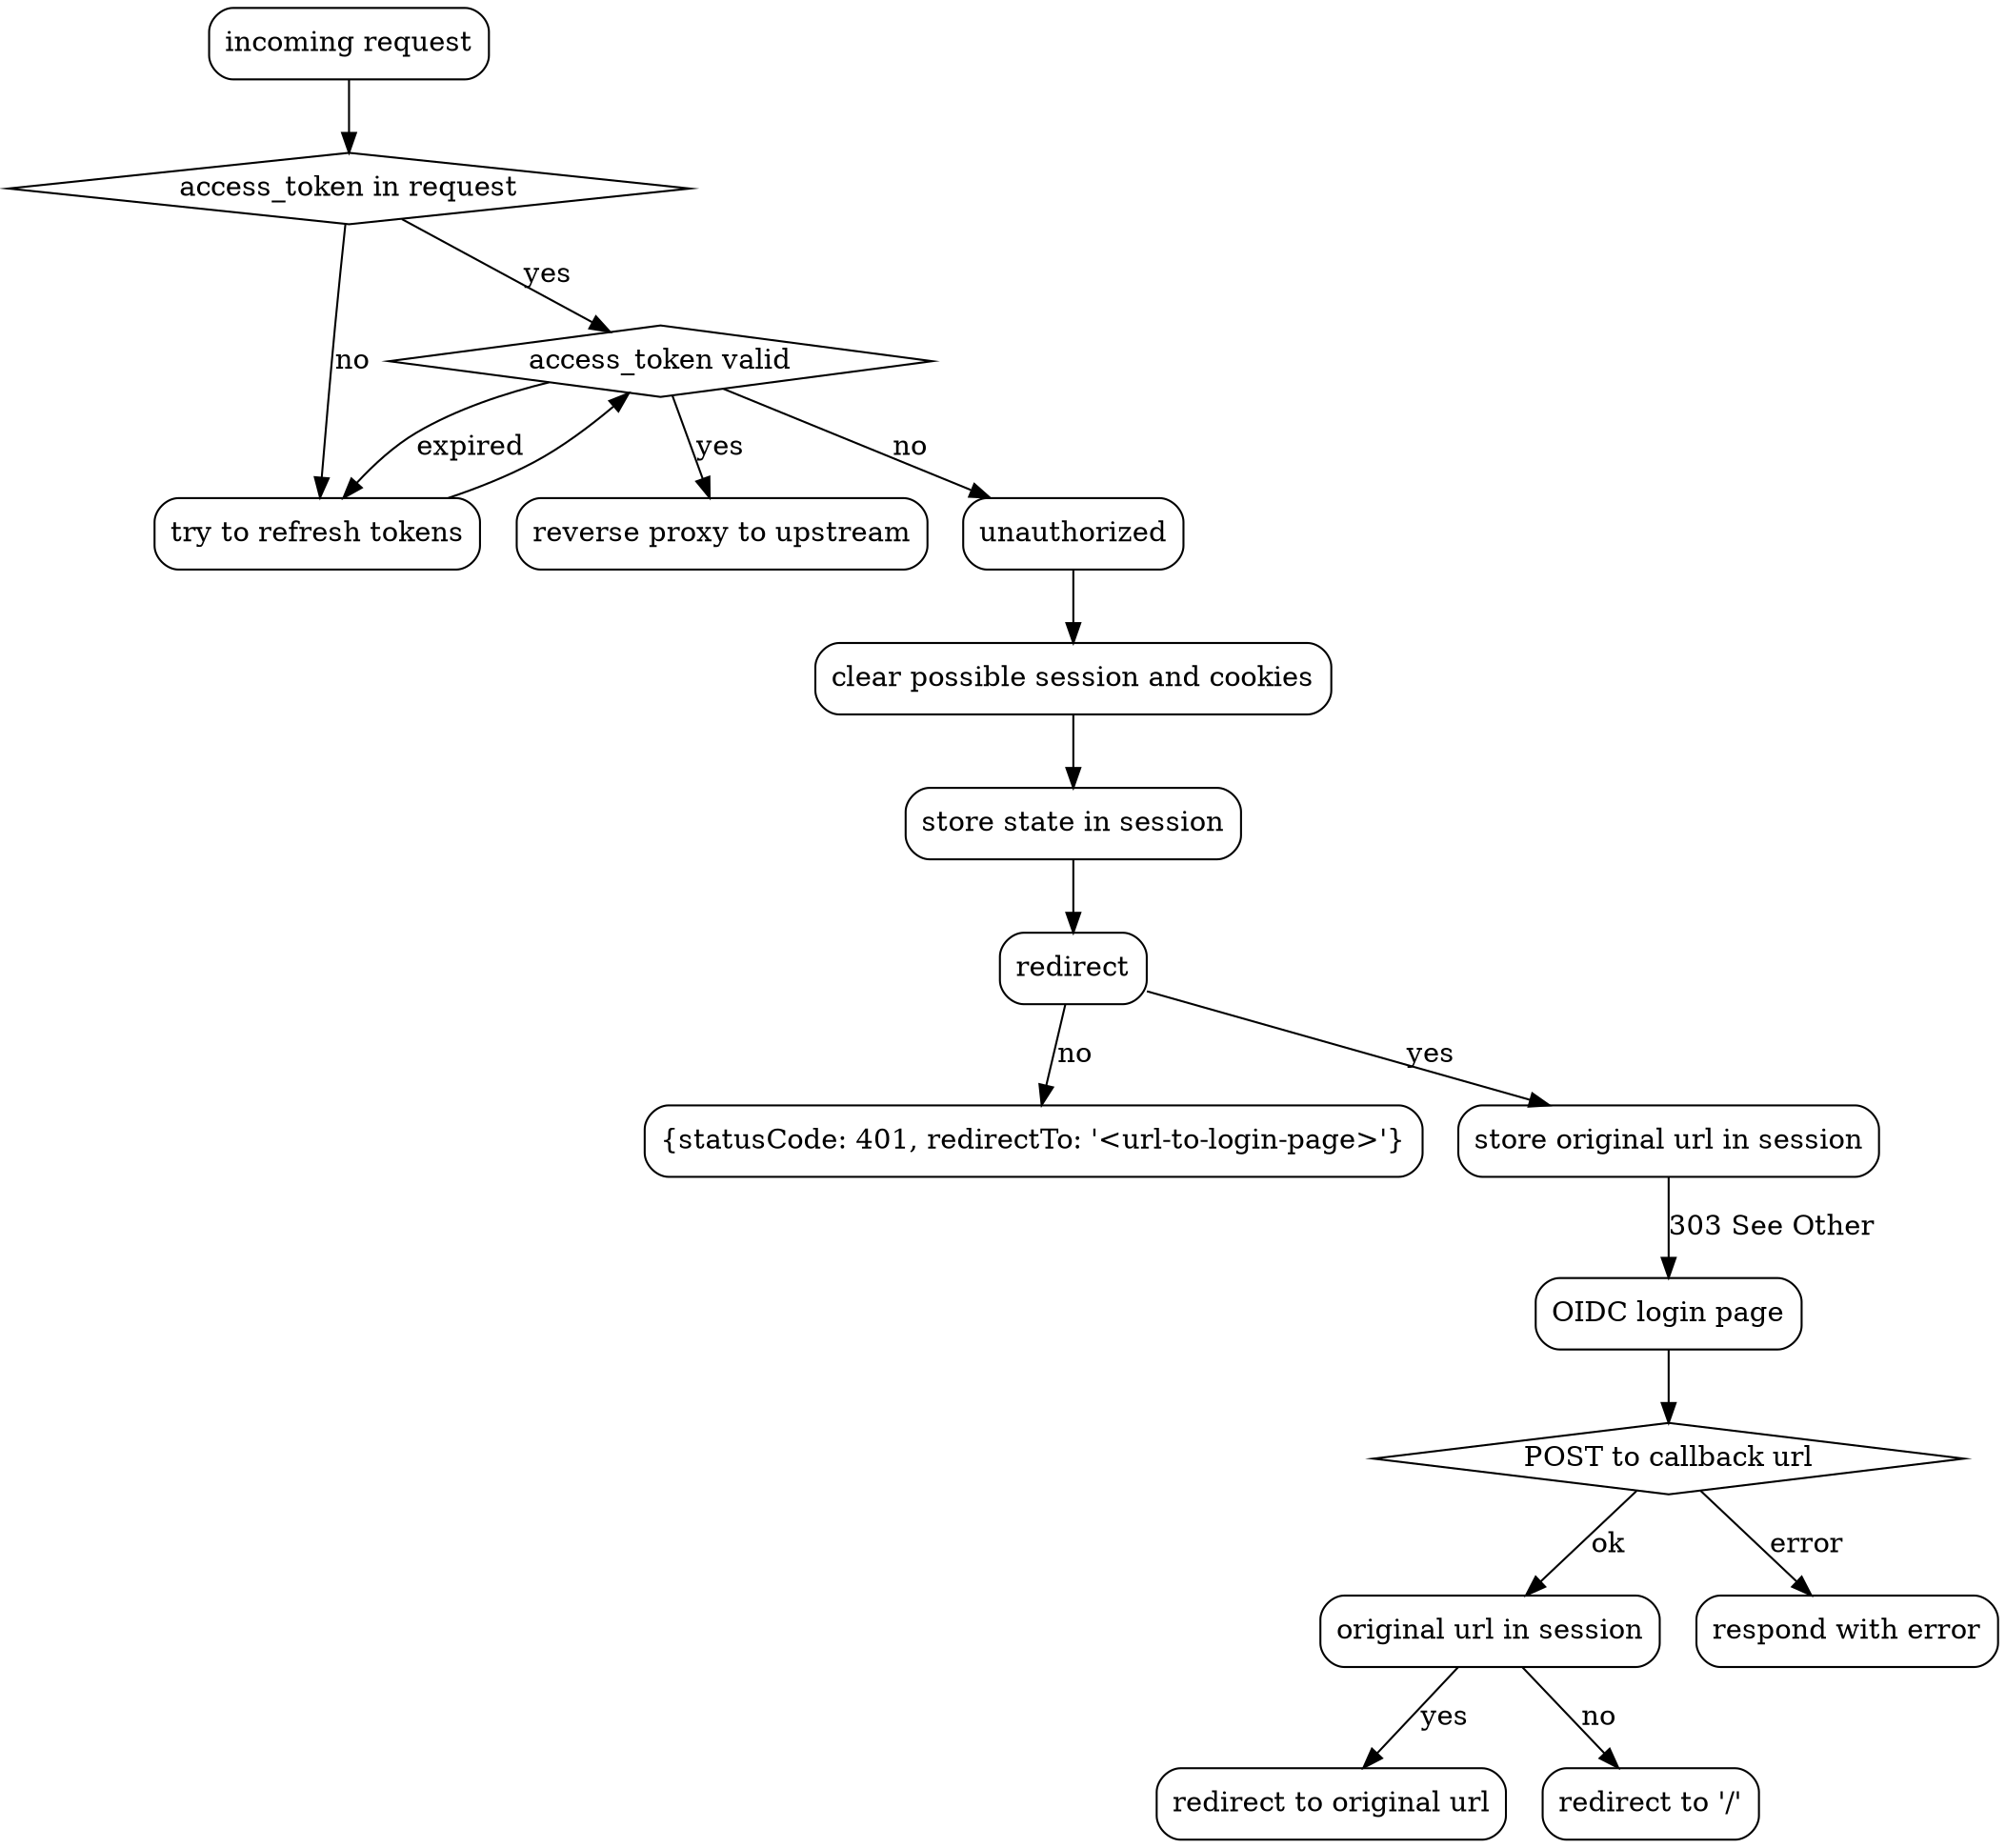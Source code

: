 digraph {
    node [shape="box", style=rounded]

    start[label="incoming request"];
    access_token_exists[shape="diamond", style=solid, label="access_token in request"]
    access_token_valid[shape="diamond", style=solid, label="access_token valid"]
    callback[shape="diamond", style=solid, label="POST to callback url"]
    try_to_refresh_tokens[label="try to refresh tokens"]
    store_state_in_session[label="store state in session"]

    oidc_provider[label="OIDC login page"]
    error_response[label="{statusCode: 401, redirectTo: '<url-to-login-page>'}"]
    cleanup[label="clear possible session and cookies"]
    store_original_url[label="store original url in session"]
    original_url_in_session[label="original url in session"]
    redirect_to_original_url[label="redirect to original url"]
    redirect_to_root[label="redirect to '/'"]
    redirect_to_error[label="respond with error"]
    upstream[label="reverse proxy to upstream"]

    // -------------- START --------------
    start -> access_token_exists;
    // -------------- START --------------

    // -------------- ACCESS TOKEN VALIDATION --------------
    access_token_exists -> try_to_refresh_tokens[label="no"];
    try_to_refresh_tokens -> access_token_valid

    access_token_exists -> access_token_valid[label="yes"];
    access_token_valid -> try_to_refresh_tokens[label="expired"]
    access_token_valid -> unauthorized[label="no"]

    access_token_valid -> upstream[label="yes"]
    // -------------- ACCESS TOKEN VALIDATION --------------



    // -------------- UNAUTHORIZED --------------
    unauthorized -> cleanup
    cleanup -> store_state_in_session
    store_state_in_session -> redirect
    redirect -> error_response[label="no"]

    redirect -> store_original_url[label="yes"]
    store_original_url -> oidc_provider[label="303 See Other"]
    // -------------- UNAUTHORIZED --------------



    // -------------- LOGIN PAGE --------------
    oidc_provider -> callback
    callback -> redirect_to_error[label="error"]

    callback -> original_url_in_session[label="ok"]
    original_url_in_session -> redirect_to_root[label="no"]
    original_url_in_session -> redirect_to_original_url[label="yes"]
    // -------------- LOGIN PAGE --------------
}
